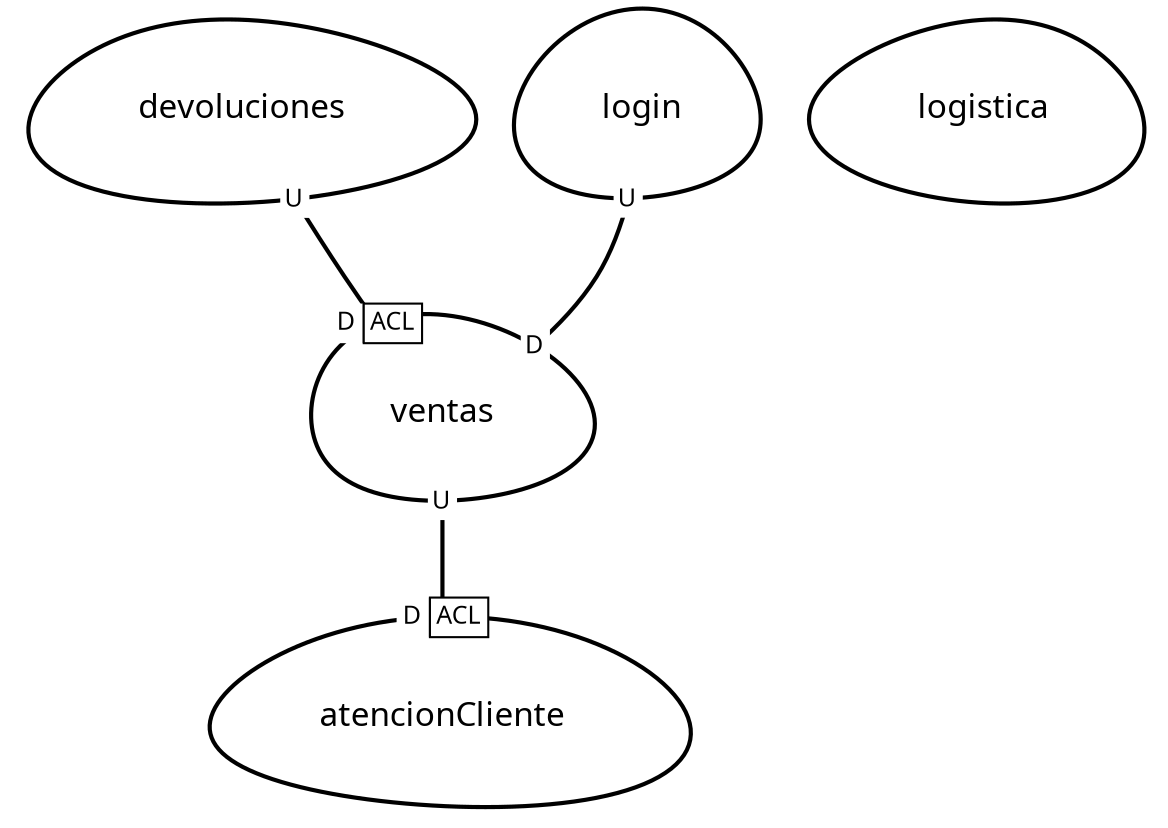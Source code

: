 digraph "ContextMapGraph" {
graph ["imagepath"="/tmp/GraphvizJava"]
"atencionCliente" ["margin"="0.3","orientation"="114","shape"="egg","fontsize"="16","style"="bold","label"="atencionCliente\n","fontname"="sans-serif"]
"devoluciones" ["margin"="0.3","orientation"="15","shape"="egg","fontsize"="16","style"="bold","label"="devoluciones\n","fontname"="sans-serif"]
"ventas" ["margin"="0.3","orientation"="136","shape"="egg","fontsize"="16","style"="bold","label"="ventas\n","fontname"="sans-serif"]
"login" ["margin"="0.3","orientation"="242","shape"="egg","fontsize"="16","style"="bold","label"="login\n","fontname"="sans-serif"]
"logistica" ["margin"="0.3","orientation"="345","shape"="egg","fontsize"="16","style"="bold","label"="logistica\n","fontname"="sans-serif"]
"devoluciones" -> "ventas" ["headlabel"=<<table cellspacing="0" cellborder="1" border="0">
<tr><td bgcolor="white" sides="r">D</td><td sides="trbl" bgcolor="white"><font>ACL</font></td></tr>
</table>>,"labeldistance"="0","fontsize"="12","taillabel"=<<table cellspacing="0" cellborder="0" border="0">
<tr><td bgcolor="white">U</td></tr>
</table>>,"style"="bold","label"="                                        ","dir"="none","fontname"="sans-serif"]
"ventas" -> "atencionCliente" ["headlabel"=<<table cellspacing="0" cellborder="1" border="0">
<tr><td bgcolor="white" sides="r">D</td><td sides="trbl" bgcolor="white"><font>ACL</font></td></tr>
</table>>,"labeldistance"="0","fontsize"="12","taillabel"=<<table cellspacing="0" cellborder="0" border="0">
<tr><td bgcolor="white">U</td></tr>
</table>>,"style"="bold","label"="                                        ","dir"="none","fontname"="sans-serif"]
"login" -> "ventas" ["headlabel"=<<table cellspacing="0" cellborder="0" border="0">
<tr><td bgcolor="white">D</td></tr>
</table>>,"labeldistance"="0","fontsize"="12","taillabel"=<<table cellspacing="0" cellborder="0" border="0">
<tr><td bgcolor="white">U</td></tr>
</table>>,"style"="bold","label"="                                        ","dir"="none","fontname"="sans-serif"]
}